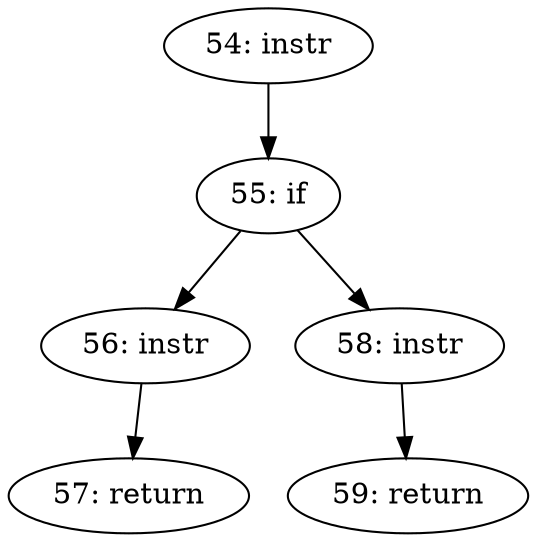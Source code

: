 digraph CFG_ktime_set {
54 [label="54: instr"]
	54 -> 55
55 [label="55: if"]
	55 -> 56
	55 -> 58
56 [label="56: instr"]
	56 -> 57
57 [label="57: return"]
	
58 [label="58: instr"]
	58 -> 59
59 [label="59: return"]
	
}
